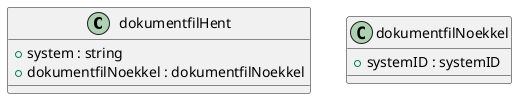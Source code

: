 @startuml

class dokumentfilHent {
    +system : string
    +dokumentfilNoekkel : dokumentfilNoekkel
}
class dokumentfilNoekkel {
    +systemID : systemID
}

@enduml
